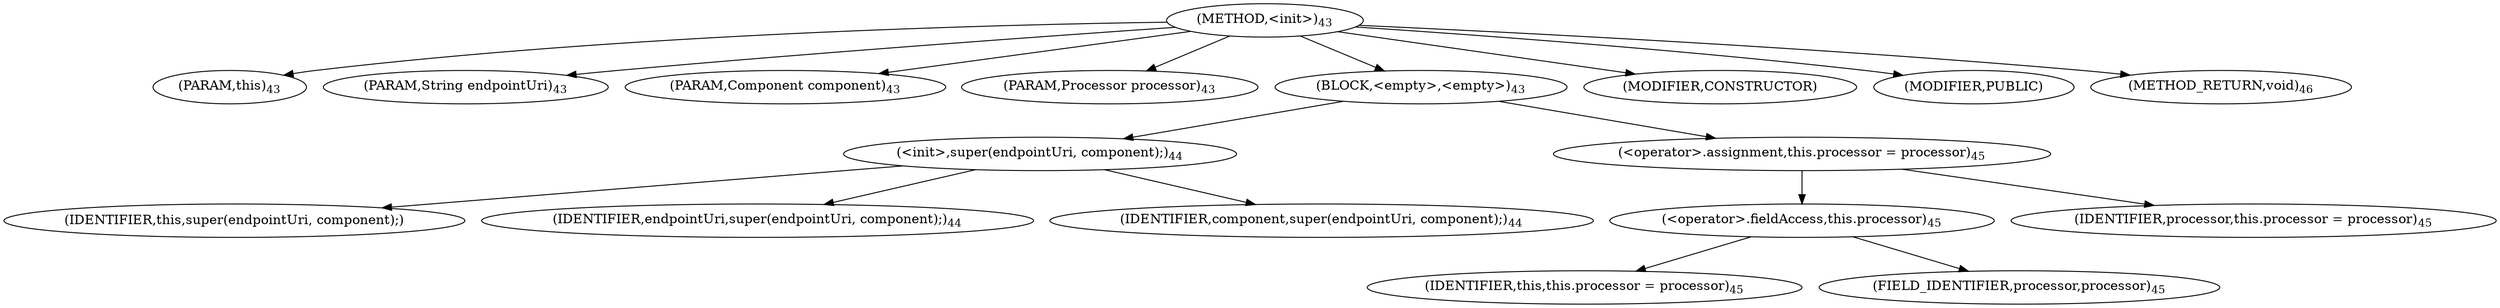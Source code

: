 digraph "&lt;init&gt;" {  
"38" [label = <(METHOD,&lt;init&gt;)<SUB>43</SUB>> ]
"7" [label = <(PARAM,this)<SUB>43</SUB>> ]
"39" [label = <(PARAM,String endpointUri)<SUB>43</SUB>> ]
"40" [label = <(PARAM,Component component)<SUB>43</SUB>> ]
"41" [label = <(PARAM,Processor processor)<SUB>43</SUB>> ]
"42" [label = <(BLOCK,&lt;empty&gt;,&lt;empty&gt;)<SUB>43</SUB>> ]
"43" [label = <(&lt;init&gt;,super(endpointUri, component);)<SUB>44</SUB>> ]
"6" [label = <(IDENTIFIER,this,super(endpointUri, component);)> ]
"44" [label = <(IDENTIFIER,endpointUri,super(endpointUri, component);)<SUB>44</SUB>> ]
"45" [label = <(IDENTIFIER,component,super(endpointUri, component);)<SUB>44</SUB>> ]
"46" [label = <(&lt;operator&gt;.assignment,this.processor = processor)<SUB>45</SUB>> ]
"47" [label = <(&lt;operator&gt;.fieldAccess,this.processor)<SUB>45</SUB>> ]
"8" [label = <(IDENTIFIER,this,this.processor = processor)<SUB>45</SUB>> ]
"48" [label = <(FIELD_IDENTIFIER,processor,processor)<SUB>45</SUB>> ]
"49" [label = <(IDENTIFIER,processor,this.processor = processor)<SUB>45</SUB>> ]
"50" [label = <(MODIFIER,CONSTRUCTOR)> ]
"51" [label = <(MODIFIER,PUBLIC)> ]
"52" [label = <(METHOD_RETURN,void)<SUB>46</SUB>> ]
  "38" -> "7" 
  "38" -> "39" 
  "38" -> "40" 
  "38" -> "41" 
  "38" -> "42" 
  "38" -> "50" 
  "38" -> "51" 
  "38" -> "52" 
  "42" -> "43" 
  "42" -> "46" 
  "43" -> "6" 
  "43" -> "44" 
  "43" -> "45" 
  "46" -> "47" 
  "46" -> "49" 
  "47" -> "8" 
  "47" -> "48" 
}
